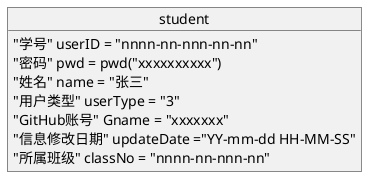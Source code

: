 @startuml student
object student{
    "学号" userID = "nnnn-nn-nnn-nn-nn"
    "密码" pwd = pwd("xxxxxxxxxx")
    "姓名" name = "张三"
    "用户类型" userType = "3"
    "GitHub账号" Gname = "xxxxxxx"
    "信息修改日期" updateDate ="YY-mm-dd HH-MM-SS"
    "所属班级" classNo = "nnnn-nn-nnn-nn"
}
@enduml

@startuml teacher
object teacher{
    "工号" userID = "nn-nnnn"
    "密码" pwd = pwd("xxxxxxxxxx")
    "姓名" name = "李四"
    "用户类型" userType = "2"
    "GitHub账号" Gname = "xxxxxxx"
    "职称" title = "教授/副教授/..."
    "学位" degree = "专/本/..."
    "所属院系" instituteNo = "nn"
}
@enduml

@startuml admin
object admin{
    "工号" userID = "nn-nnnn"
    "密码" pwd = pwd("xxxxxxxxxx")
    "姓名" name = "王五"
    "用户类型" userType = "1"
    "所属院系" instituteNo = "nn"
}
@enduml

@startuml institute
object clazz{
    "班级编号" classNo = "nnnn-nn-nnn-nn"
    "班级" className = "2015级-xxx专业-n班"
    "学历" education = "专/本/..."
    "所属专业" majorNo = "nnn"
}
object major{
    "专业编号" majorNo = "nn-nnn"
    "专业名称" majorName = "xxxx专业"
    "所属院系" instituteNo = "nn"
}
object institute{
    "院系编号" instituteNo = "nn"
    "院系名称" instituteName = "xxx系(学院)"
    "办公电话" telephone = "nnnnnnnnn"
}
clazz "N" o-- "1" major
major *-- institute
@enduml

@startuml cexperiment
object cexperiment{
    "课程实验编号" experimentNo = "nnn-nnn-nnnn-nn"
    "课程实验序号" oder = "n"
    "课程实验标题" title = "xxxxxx"
    "课程实验简介" info = "xxxxxxxxxxxxxxxx"
    "实验提交地址规定" address = "xxxxxxxx"
    "所属课程" courseNo = "nnn-nnn"
}
object experimentclause{
    "课程实验评价项编号" experimentclauseNo = "nnn-nnn-nnnn-nn-nn"
    "评价项名称" title = "xxxxxx"
    "实验项满分" num = 100
    "实验项分数占比" bili = 0.35
    "所属课程实验" experimentNo = "nnn-nnn-nnnn-nn"
}
experimentclause *-- cexperiment
@enduml

@startuml cexperiments
object cexperiments{
    "课程实验编号" experimentNo = "nnn-nnn-nnnn-nn"
    "学号" userID = "nnnn-nn-nnn-nn-nn"
    "课程实验序号" oder = "n"
    "课程实验标题" title = "xxxxxx"
    "课程实验简介" info = "xxxxxxxxxxxxxxxx"
    "实验提交地址规定" address = "xxxxxxxx"
    "课程实验成绩" score = "nnn"
    "批改时间" date = "YY-mm-dd HH-MM-SS"
}
object experimentclauses{
    "课程实验评价项编号" experimentclauseNo = "nnn-nnn-nnnn-nn-nn"
    "评价项名称" title = "xxxxxx"
    "评价" evaluate = "xxxxxxxxxxxxxxxxxxxxxxxxx"
    "实验项满分" num = 100
    "实验项分数占比" bili = 0.35
    "分数" score = "nnn"
    "所属课程实验" experimentNo = "nnn-nnn-nnnn-nn"
}
experimentclauses *-- cexperiments
@enduml

@startuml course
object course{
    "课程号" courseNo = "nnn-nnn"
    "课程名称" courseName = "xxxx"
    "学分" creditHour = "n"
    "学时" courseHour = "n"
    "先修课程" priorCourse = "nnn-nnn"
    "所属专业" majorNo = "nnn"
}
@enduml

@startuml courseClass
object courseClass{
    "所属课程" courseNo = "nnn-nnn"
    "开课班号" cClassNo = "nnnn-n-nnnn"
    "选修人限" number = "nn"
    "选修人数" count = "nn"
    "开课学期" term = "n"
    "开课时间" time = ""
    "任课教师" teacherNo = "nn-nnnn"
}
@enduml

@startuml S_C
object S_C{
    "所属课程" courseNo = "nnn-nnn"
    "开课班号" cClassNo = "nnnn-n-nnnn"
    "学号" studentID = "nnnn-nn-nnn-nn-nn"
    "成绩" score = "nn"
}
@enduml

@startuml experimentscores
object experimentscores{
    "实验成绩单号" experimentscoresNo = "nnn-nnn-nnnn-nn-nnnn-n-nnnn-nnnn-nn-nnn-nn-nn"
    "所属课程实验" experimentNo = "nnn-nnn-nnnn-nn"
    "所属课程" courseNo = "nnn-nnn"
    "开课班号" cClassNo = "nnnn-n-nnnn"
    "学号" studentID = "nnnn-nn-nnn-nn-nn"
}
@enduml